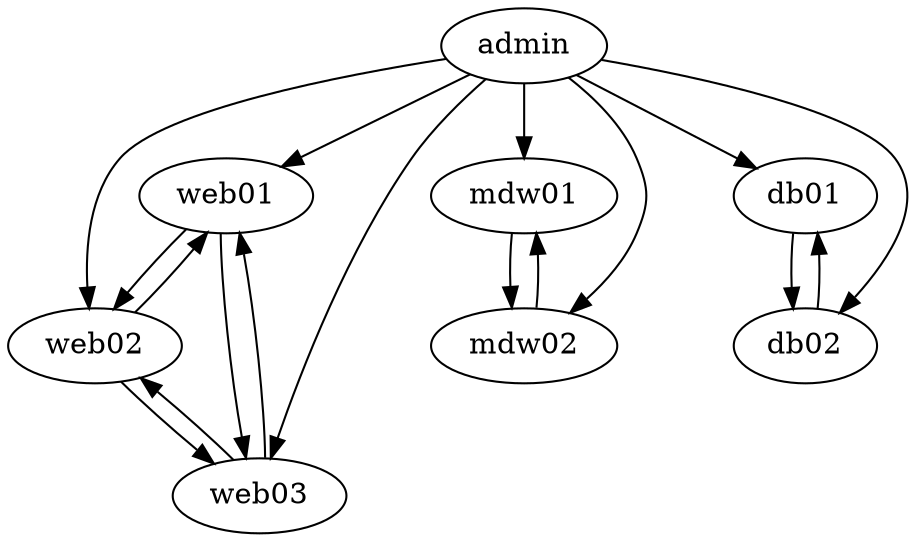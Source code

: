 digraph layer1 {
	/* admin */
	admin -> web01;
	admin -> web02;
	admin -> web03;
	admin -> mdw01;
	admin -> mdw02;
	admin -> db01;
	admin -> db02;

	/*web*/
	web01 -> web02;
	web01 -> web03;
	web02 -> web01;
	web02 -> web03;
	web03 -> web01;
	web03 -> web02;

	/*mdw*/
	mdw01 -> mdw02;
	mdw02 -> mdw01;

	/*db*/
	db01 -> db02;
	db02 -> db01;
	
}
